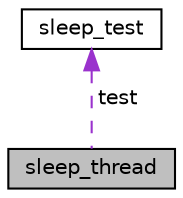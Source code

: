 digraph "sleep_thread"
{
  edge [fontname="Helvetica",fontsize="10",labelfontname="Helvetica",labelfontsize="10"];
  node [fontname="Helvetica",fontsize="10",shape=record];
  Node1 [label="sleep_thread",height=0.2,width=0.4,color="black", fillcolor="grey75", style="filled", fontcolor="black"];
  Node2 -> Node1 [dir="back",color="darkorchid3",fontsize="10",style="dashed",label=" test" ,fontname="Helvetica"];
  Node2 [label="sleep_test",height=0.2,width=0.4,color="black", fillcolor="white", style="filled",URL="$structsleep__test.html"];
}

